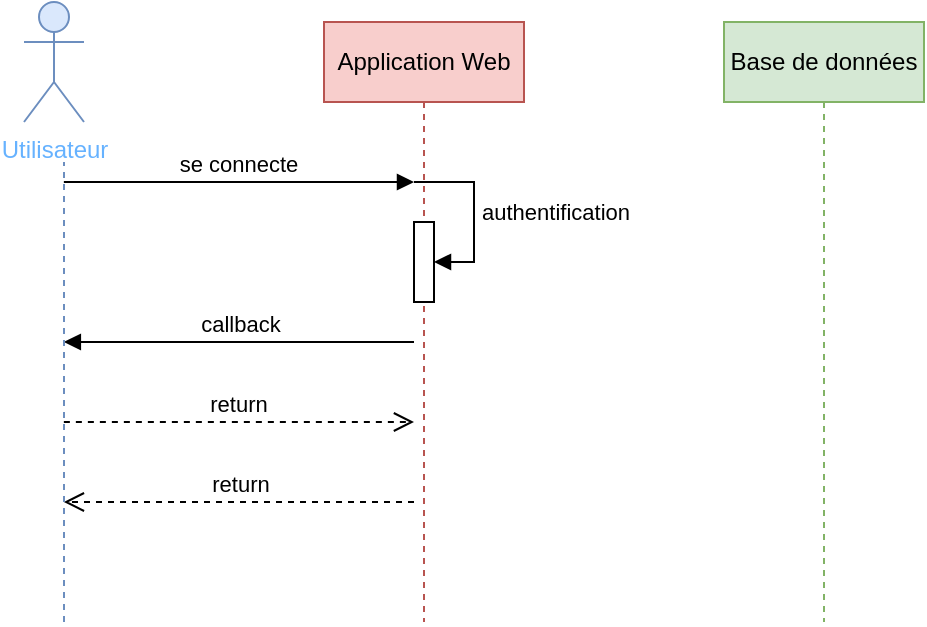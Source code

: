 <mxfile version="20.5.3" type="embed"><diagram id="Nk7297TPdOuf1w1uHbyL" name="Page-1"><mxGraphModel dx="853" dy="335" grid="1" gridSize="10" guides="1" tooltips="1" connect="1" arrows="1" fold="1" page="1" pageScale="1" pageWidth="827" pageHeight="1169" math="0" shadow="0"><root><mxCell id="0"/><mxCell id="1" parent="0"/><mxCell id="2" value="Application Web" style="shape=umlLifeline;perimeter=lifelinePerimeter;whiteSpace=wrap;html=1;container=0;dropTarget=0;collapsible=0;recursiveResize=0;outlineConnect=0;portConstraint=eastwest;newEdgeStyle={&quot;edgeStyle&quot;:&quot;elbowEdgeStyle&quot;,&quot;elbow&quot;:&quot;vertical&quot;,&quot;curved&quot;:0,&quot;rounded&quot;:0};fillColor=#f8cecc;strokeColor=#b85450;" vertex="1" parent="1"><mxGeometry x="220" y="40" width="100" height="300" as="geometry"/></mxCell><mxCell id="3" value="" style="html=1;points=[[0,0,0,0,5],[0,1,0,0,-5],[1,0,0,0,5],[1,1,0,0,-5]];perimeter=orthogonalPerimeter;outlineConnect=0;targetShapes=umlLifeline;portConstraint=eastwest;newEdgeStyle={&quot;curved&quot;:0,&quot;rounded&quot;:0};" vertex="1" parent="2"><mxGeometry x="45" y="100" width="10" height="40" as="geometry"/></mxCell><mxCell id="4" value="authentification" style="html=1;align=left;spacingLeft=2;endArrow=block;rounded=0;edgeStyle=orthogonalEdgeStyle;curved=0;rounded=0;" edge="1" parent="2" target="3"><mxGeometry relative="1" as="geometry"><mxPoint x="45" y="80" as="sourcePoint"/><Array as="points"><mxPoint x="75" y="80"/><mxPoint x="75" y="120"/></Array></mxGeometry></mxCell><mxCell id="5" value="se connecte" style="html=1;verticalAlign=bottom;endArrow=block;edgeStyle=elbowEdgeStyle;elbow=vertical;curved=0;rounded=0;" edge="1" parent="1"><mxGeometry x="0.002" relative="1" as="geometry"><mxPoint x="89.929" y="120" as="sourcePoint"/><Array as="points"><mxPoint x="180" y="120"/></Array><mxPoint x="265" y="120" as="targetPoint"/><mxPoint as="offset"/></mxGeometry></mxCell><mxCell id="6" value="return" style="html=1;verticalAlign=bottom;endArrow=open;dashed=1;endSize=8;edgeStyle=elbowEdgeStyle;elbow=vertical;curved=0;rounded=0;" edge="1" parent="1"><mxGeometry relative="1" as="geometry"><mxPoint x="89.929" y="280" as="targetPoint"/><Array as="points"><mxPoint x="190" y="280"/></Array><mxPoint x="265" y="280" as="sourcePoint"/></mxGeometry></mxCell><mxCell id="7" value="callback" style="html=1;verticalAlign=bottom;endArrow=block;edgeStyle=elbowEdgeStyle;elbow=vertical;curved=0;rounded=0;" edge="1" parent="1"><mxGeometry relative="1" as="geometry"><mxPoint x="265" y="200" as="sourcePoint"/><Array as="points"><mxPoint x="190" y="200"/></Array><mxPoint x="89.929" y="200" as="targetPoint"/></mxGeometry></mxCell><mxCell id="8" value="return" style="html=1;verticalAlign=bottom;endArrow=open;dashed=1;endSize=8;edgeStyle=elbowEdgeStyle;elbow=vertical;curved=0;rounded=0;" edge="1" parent="1"><mxGeometry relative="1" as="geometry"><mxPoint x="265" y="240" as="targetPoint"/><Array as="points"><mxPoint x="180" y="240"/></Array><mxPoint x="89.929" y="240" as="sourcePoint"/></mxGeometry></mxCell><mxCell id="9" value="Base de données" style="shape=umlLifeline;perimeter=lifelinePerimeter;whiteSpace=wrap;html=1;container=0;dropTarget=0;collapsible=0;recursiveResize=0;outlineConnect=0;portConstraint=eastwest;newEdgeStyle={&quot;edgeStyle&quot;:&quot;elbowEdgeStyle&quot;,&quot;elbow&quot;:&quot;vertical&quot;,&quot;curved&quot;:0,&quot;rounded&quot;:0};fillColor=#d5e8d4;strokeColor=#82b366;" vertex="1" parent="1"><mxGeometry x="420" y="40" width="100" height="300" as="geometry"/></mxCell><mxCell id="10" value="&lt;font color=&quot;#66b2ff&quot;&gt;Utilisateur&lt;/font&gt;" style="shape=umlActor;verticalLabelPosition=bottom;verticalAlign=top;html=1;outlineConnect=0;fillColor=#dae8fc;strokeColor=#6c8ebf;" vertex="1" parent="1"><mxGeometry x="70" y="30" width="30" height="60" as="geometry"/></mxCell><mxCell id="11" value="" style="endArrow=none;dashed=1;html=1;rounded=0;fillColor=#dae8fc;strokeColor=#6c8ebf;" edge="1" parent="1"><mxGeometry width="50" height="50" relative="1" as="geometry"><mxPoint x="90" y="340" as="sourcePoint"/><mxPoint x="90" y="110" as="targetPoint"/></mxGeometry></mxCell></root></mxGraphModel></diagram></mxfile>